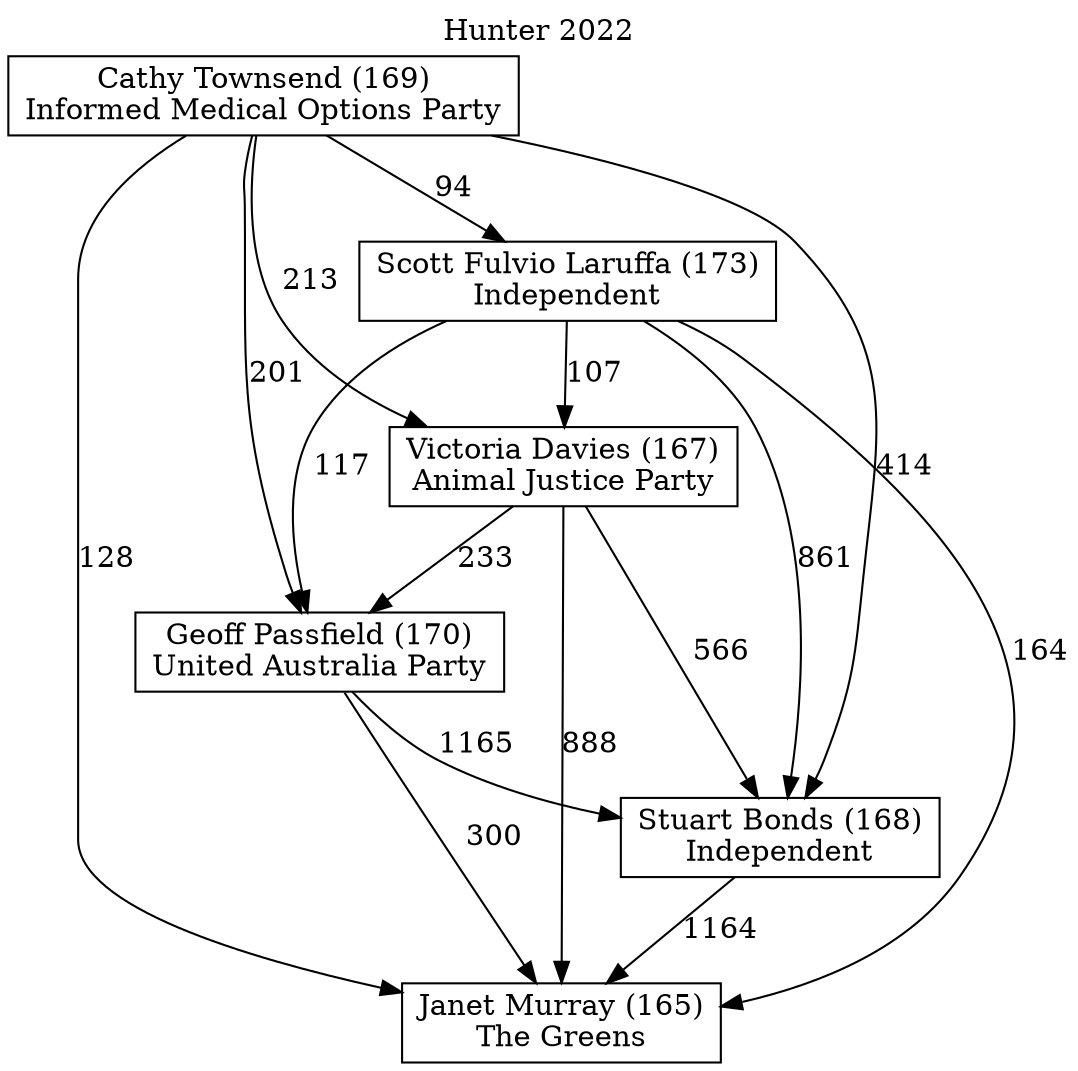 // House preference flow
digraph "Janet Murray (165)_Hunter_2022" {
	graph [label="Hunter 2022" labelloc=t mclimit=10]
	node [shape=box]
	"Victoria Davies (167)" [label="Victoria Davies (167)
Animal Justice Party"]
	"Cathy Townsend (169)" [label="Cathy Townsend (169)
Informed Medical Options Party"]
	"Geoff Passfield (170)" [label="Geoff Passfield (170)
United Australia Party"]
	"Janet Murray (165)" [label="Janet Murray (165)
The Greens"]
	"Scott Fulvio Laruffa (173)" [label="Scott Fulvio Laruffa (173)
Independent"]
	"Stuart Bonds (168)" [label="Stuart Bonds (168)
Independent"]
	"Scott Fulvio Laruffa (173)" -> "Stuart Bonds (168)" [label=861]
	"Cathy Townsend (169)" -> "Stuart Bonds (168)" [label=414]
	"Victoria Davies (167)" -> "Geoff Passfield (170)" [label=233]
	"Scott Fulvio Laruffa (173)" -> "Janet Murray (165)" [label=164]
	"Cathy Townsend (169)" -> "Janet Murray (165)" [label=128]
	"Scott Fulvio Laruffa (173)" -> "Geoff Passfield (170)" [label=117]
	"Victoria Davies (167)" -> "Janet Murray (165)" [label=888]
	"Stuart Bonds (168)" -> "Janet Murray (165)" [label=1164]
	"Geoff Passfield (170)" -> "Janet Murray (165)" [label=300]
	"Cathy Townsend (169)" -> "Victoria Davies (167)" [label=213]
	"Scott Fulvio Laruffa (173)" -> "Victoria Davies (167)" [label=107]
	"Geoff Passfield (170)" -> "Stuart Bonds (168)" [label=1165]
	"Victoria Davies (167)" -> "Stuart Bonds (168)" [label=566]
	"Cathy Townsend (169)" -> "Scott Fulvio Laruffa (173)" [label=94]
	"Cathy Townsend (169)" -> "Geoff Passfield (170)" [label=201]
}
